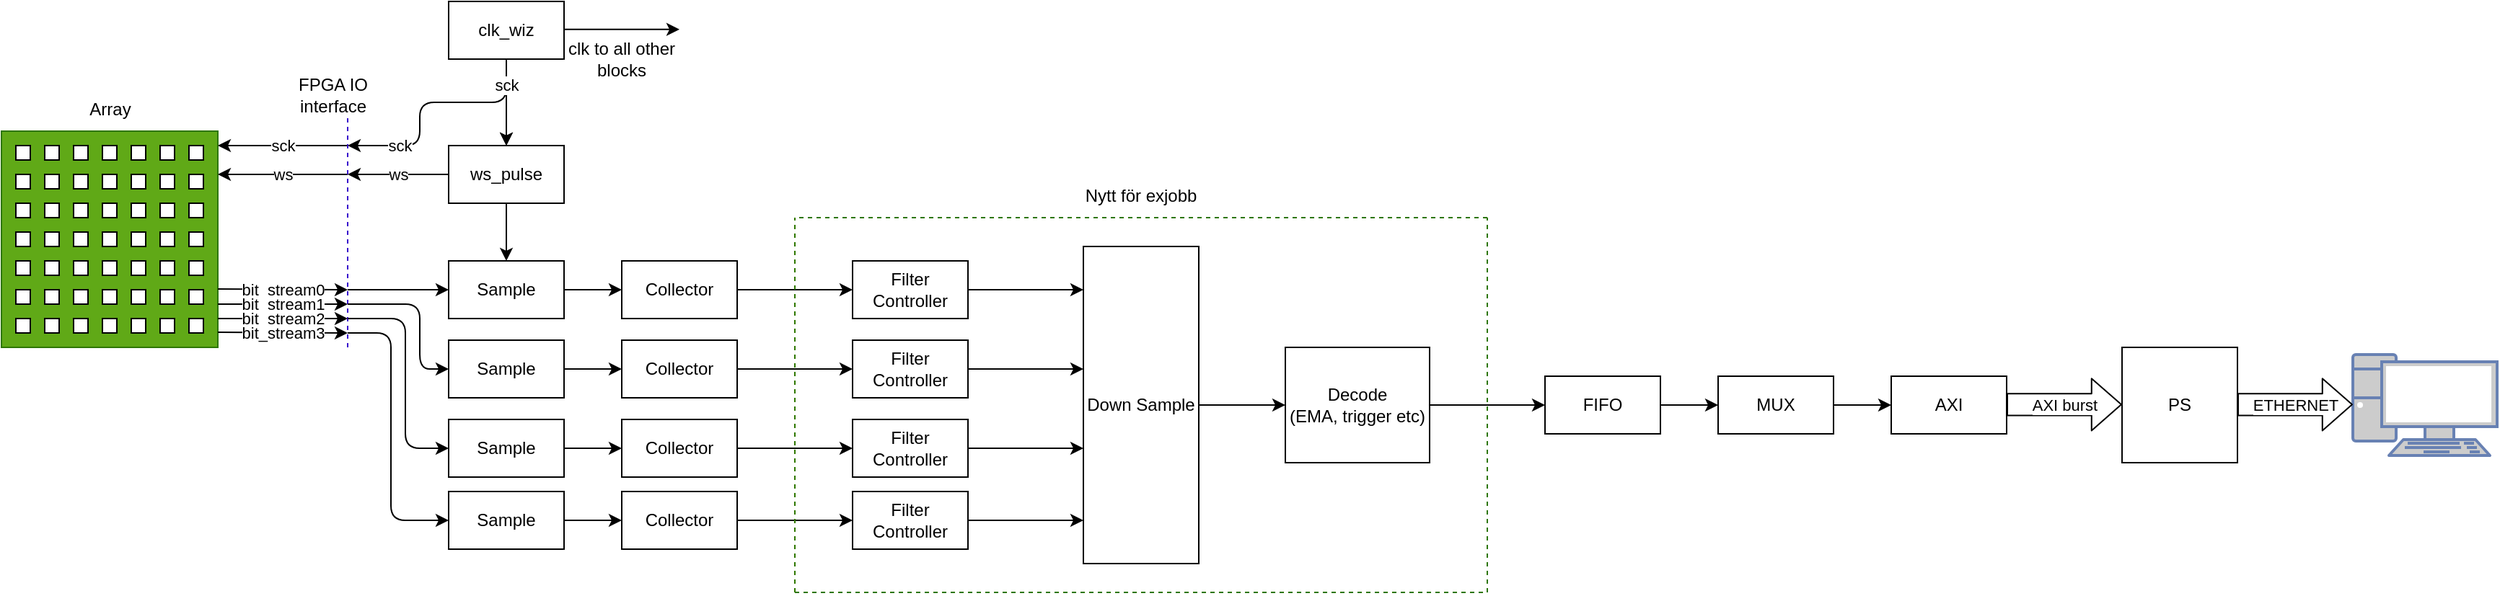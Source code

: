<mxfile>
    <diagram id="Bp7Bt8GyvJ3-QXCjFpAv" name="Page-1">
        <mxGraphModel dx="1068" dy="884" grid="1" gridSize="10" guides="1" tooltips="1" connect="1" arrows="1" fold="1" page="1" pageScale="1" pageWidth="1920" pageHeight="1200" math="0" shadow="0">
            <root>
                <mxCell id="0"/>
                <mxCell id="1" parent="0"/>
                <mxCell id="122" value="" style="fontColor=#0066CC;verticalAlign=top;verticalLabelPosition=bottom;labelPosition=center;align=center;html=1;outlineConnect=0;fillColor=#CCCCCC;strokeColor=#6881B3;gradientColor=none;gradientDirection=north;strokeWidth=2;shape=mxgraph.networks.pc;" parent="1" vertex="1">
                    <mxGeometry x="1750" y="365" width="100" height="70" as="geometry"/>
                </mxCell>
                <mxCell id="2" value="" style="rounded=0;whiteSpace=wrap;html=1;fillColor=#60a917;fontColor=#ffffff;strokeColor=#2D7600;" parent="1" vertex="1">
                    <mxGeometry x="120" y="210" width="150" height="150" as="geometry"/>
                </mxCell>
                <mxCell id="3" value="" style="rounded=0;whiteSpace=wrap;html=1;" parent="1" vertex="1">
                    <mxGeometry x="130" y="220" width="10" height="10" as="geometry"/>
                </mxCell>
                <mxCell id="4" value="" style="rounded=0;whiteSpace=wrap;html=1;" parent="1" vertex="1">
                    <mxGeometry x="150" y="220" width="10" height="10" as="geometry"/>
                </mxCell>
                <mxCell id="5" value="" style="rounded=0;whiteSpace=wrap;html=1;" parent="1" vertex="1">
                    <mxGeometry x="170" y="220" width="10" height="10" as="geometry"/>
                </mxCell>
                <mxCell id="6" value="" style="rounded=0;whiteSpace=wrap;html=1;" parent="1" vertex="1">
                    <mxGeometry x="190" y="220" width="10" height="10" as="geometry"/>
                </mxCell>
                <mxCell id="7" value="" style="rounded=0;whiteSpace=wrap;html=1;" parent="1" vertex="1">
                    <mxGeometry x="210" y="220" width="10" height="10" as="geometry"/>
                </mxCell>
                <mxCell id="8" value="" style="rounded=0;whiteSpace=wrap;html=1;" parent="1" vertex="1">
                    <mxGeometry x="230" y="220" width="10" height="10" as="geometry"/>
                </mxCell>
                <mxCell id="9" value="" style="rounded=0;whiteSpace=wrap;html=1;" parent="1" vertex="1">
                    <mxGeometry x="250" y="220" width="10" height="10" as="geometry"/>
                </mxCell>
                <mxCell id="18" value="" style="rounded=0;whiteSpace=wrap;html=1;" parent="1" vertex="1">
                    <mxGeometry x="130" y="240" width="10" height="10" as="geometry"/>
                </mxCell>
                <mxCell id="19" value="" style="rounded=0;whiteSpace=wrap;html=1;" parent="1" vertex="1">
                    <mxGeometry x="150" y="240" width="10" height="10" as="geometry"/>
                </mxCell>
                <mxCell id="20" value="" style="rounded=0;whiteSpace=wrap;html=1;" parent="1" vertex="1">
                    <mxGeometry x="170" y="240" width="10" height="10" as="geometry"/>
                </mxCell>
                <mxCell id="21" value="" style="rounded=0;whiteSpace=wrap;html=1;" parent="1" vertex="1">
                    <mxGeometry x="190" y="240" width="10" height="10" as="geometry"/>
                </mxCell>
                <mxCell id="22" value="" style="rounded=0;whiteSpace=wrap;html=1;" parent="1" vertex="1">
                    <mxGeometry x="210" y="240" width="10" height="10" as="geometry"/>
                </mxCell>
                <mxCell id="23" value="" style="rounded=0;whiteSpace=wrap;html=1;" parent="1" vertex="1">
                    <mxGeometry x="230" y="240" width="10" height="10" as="geometry"/>
                </mxCell>
                <mxCell id="24" value="" style="rounded=0;whiteSpace=wrap;html=1;" parent="1" vertex="1">
                    <mxGeometry x="250" y="240" width="10" height="10" as="geometry"/>
                </mxCell>
                <mxCell id="25" value="" style="rounded=0;whiteSpace=wrap;html=1;" parent="1" vertex="1">
                    <mxGeometry x="130" y="260" width="10" height="10" as="geometry"/>
                </mxCell>
                <mxCell id="26" value="" style="rounded=0;whiteSpace=wrap;html=1;" parent="1" vertex="1">
                    <mxGeometry x="150" y="260" width="10" height="10" as="geometry"/>
                </mxCell>
                <mxCell id="27" value="" style="rounded=0;whiteSpace=wrap;html=1;" parent="1" vertex="1">
                    <mxGeometry x="170" y="260" width="10" height="10" as="geometry"/>
                </mxCell>
                <mxCell id="28" value="" style="rounded=0;whiteSpace=wrap;html=1;" parent="1" vertex="1">
                    <mxGeometry x="190" y="260" width="10" height="10" as="geometry"/>
                </mxCell>
                <mxCell id="29" value="" style="rounded=0;whiteSpace=wrap;html=1;" parent="1" vertex="1">
                    <mxGeometry x="210" y="260" width="10" height="10" as="geometry"/>
                </mxCell>
                <mxCell id="30" value="" style="rounded=0;whiteSpace=wrap;html=1;" parent="1" vertex="1">
                    <mxGeometry x="230" y="260" width="10" height="10" as="geometry"/>
                </mxCell>
                <mxCell id="31" value="" style="rounded=0;whiteSpace=wrap;html=1;" parent="1" vertex="1">
                    <mxGeometry x="250" y="260" width="10" height="10" as="geometry"/>
                </mxCell>
                <mxCell id="32" value="" style="rounded=0;whiteSpace=wrap;html=1;" parent="1" vertex="1">
                    <mxGeometry x="130" y="280" width="10" height="10" as="geometry"/>
                </mxCell>
                <mxCell id="33" value="" style="rounded=0;whiteSpace=wrap;html=1;" parent="1" vertex="1">
                    <mxGeometry x="150" y="280" width="10" height="10" as="geometry"/>
                </mxCell>
                <mxCell id="34" value="" style="rounded=0;whiteSpace=wrap;html=1;" parent="1" vertex="1">
                    <mxGeometry x="170" y="280" width="10" height="10" as="geometry"/>
                </mxCell>
                <mxCell id="35" value="" style="rounded=0;whiteSpace=wrap;html=1;" parent="1" vertex="1">
                    <mxGeometry x="190" y="280" width="10" height="10" as="geometry"/>
                </mxCell>
                <mxCell id="36" value="" style="rounded=0;whiteSpace=wrap;html=1;" parent="1" vertex="1">
                    <mxGeometry x="210" y="280" width="10" height="10" as="geometry"/>
                </mxCell>
                <mxCell id="37" value="" style="rounded=0;whiteSpace=wrap;html=1;" parent="1" vertex="1">
                    <mxGeometry x="230" y="280" width="10" height="10" as="geometry"/>
                </mxCell>
                <mxCell id="38" value="" style="rounded=0;whiteSpace=wrap;html=1;" parent="1" vertex="1">
                    <mxGeometry x="250" y="280" width="10" height="10" as="geometry"/>
                </mxCell>
                <mxCell id="39" value="" style="rounded=0;whiteSpace=wrap;html=1;" parent="1" vertex="1">
                    <mxGeometry x="130" y="300" width="10" height="10" as="geometry"/>
                </mxCell>
                <mxCell id="40" value="" style="rounded=0;whiteSpace=wrap;html=1;" parent="1" vertex="1">
                    <mxGeometry x="150" y="300" width="10" height="10" as="geometry"/>
                </mxCell>
                <mxCell id="41" value="" style="rounded=0;whiteSpace=wrap;html=1;" parent="1" vertex="1">
                    <mxGeometry x="170" y="300" width="10" height="10" as="geometry"/>
                </mxCell>
                <mxCell id="42" value="" style="rounded=0;whiteSpace=wrap;html=1;" parent="1" vertex="1">
                    <mxGeometry x="190" y="300" width="10" height="10" as="geometry"/>
                </mxCell>
                <mxCell id="43" value="" style="rounded=0;whiteSpace=wrap;html=1;" parent="1" vertex="1">
                    <mxGeometry x="210" y="300" width="10" height="10" as="geometry"/>
                </mxCell>
                <mxCell id="44" value="" style="rounded=0;whiteSpace=wrap;html=1;" parent="1" vertex="1">
                    <mxGeometry x="230" y="300" width="10" height="10" as="geometry"/>
                </mxCell>
                <mxCell id="45" value="" style="rounded=0;whiteSpace=wrap;html=1;" parent="1" vertex="1">
                    <mxGeometry x="250" y="300" width="10" height="10" as="geometry"/>
                </mxCell>
                <mxCell id="46" value="" style="rounded=0;whiteSpace=wrap;html=1;" parent="1" vertex="1">
                    <mxGeometry x="130" y="320" width="10" height="10" as="geometry"/>
                </mxCell>
                <mxCell id="47" value="" style="rounded=0;whiteSpace=wrap;html=1;" parent="1" vertex="1">
                    <mxGeometry x="150" y="320" width="10" height="10" as="geometry"/>
                </mxCell>
                <mxCell id="48" value="" style="rounded=0;whiteSpace=wrap;html=1;" parent="1" vertex="1">
                    <mxGeometry x="170" y="320" width="10" height="10" as="geometry"/>
                </mxCell>
                <mxCell id="49" value="" style="rounded=0;whiteSpace=wrap;html=1;" parent="1" vertex="1">
                    <mxGeometry x="190" y="320" width="10" height="10" as="geometry"/>
                </mxCell>
                <mxCell id="50" value="" style="rounded=0;whiteSpace=wrap;html=1;" parent="1" vertex="1">
                    <mxGeometry x="210" y="320" width="10" height="10" as="geometry"/>
                </mxCell>
                <mxCell id="51" value="" style="rounded=0;whiteSpace=wrap;html=1;" parent="1" vertex="1">
                    <mxGeometry x="230" y="320" width="10" height="10" as="geometry"/>
                </mxCell>
                <mxCell id="52" value="" style="rounded=0;whiteSpace=wrap;html=1;" parent="1" vertex="1">
                    <mxGeometry x="250" y="320" width="10" height="10" as="geometry"/>
                </mxCell>
                <mxCell id="53" value="" style="rounded=0;whiteSpace=wrap;html=1;" parent="1" vertex="1">
                    <mxGeometry x="130" y="340" width="10" height="10" as="geometry"/>
                </mxCell>
                <mxCell id="54" value="" style="rounded=0;whiteSpace=wrap;html=1;" parent="1" vertex="1">
                    <mxGeometry x="150" y="340" width="10" height="10" as="geometry"/>
                </mxCell>
                <mxCell id="55" value="" style="rounded=0;whiteSpace=wrap;html=1;" parent="1" vertex="1">
                    <mxGeometry x="170" y="340" width="10" height="10" as="geometry"/>
                </mxCell>
                <mxCell id="56" value="" style="rounded=0;whiteSpace=wrap;html=1;" parent="1" vertex="1">
                    <mxGeometry x="190" y="340" width="10" height="10" as="geometry"/>
                </mxCell>
                <mxCell id="57" value="" style="rounded=0;whiteSpace=wrap;html=1;" parent="1" vertex="1">
                    <mxGeometry x="210" y="340" width="10" height="10" as="geometry"/>
                </mxCell>
                <mxCell id="58" value="" style="rounded=0;whiteSpace=wrap;html=1;" parent="1" vertex="1">
                    <mxGeometry x="230" y="340" width="10" height="10" as="geometry"/>
                </mxCell>
                <mxCell id="59" value="" style="rounded=0;whiteSpace=wrap;html=1;" parent="1" vertex="1">
                    <mxGeometry x="250" y="340" width="10" height="10" as="geometry"/>
                </mxCell>
                <mxCell id="60" value="Array" style="text;html=1;align=center;verticalAlign=middle;resizable=0;points=[];autosize=1;strokeColor=none;fillColor=none;" parent="1" vertex="1">
                    <mxGeometry x="170" y="180" width="50" height="30" as="geometry"/>
                </mxCell>
                <mxCell id="64" value="bit_stream0" style="endArrow=classic;html=1;entryX=0;entryY=0;entryDx=0;entryDy=0;entryPerimeter=0;" parent="1" target="86" edge="1">
                    <mxGeometry width="50" height="50" relative="1" as="geometry">
                        <mxPoint x="270" y="319.52" as="sourcePoint"/>
                        <mxPoint x="350" y="319.52" as="targetPoint"/>
                    </mxGeometry>
                </mxCell>
                <mxCell id="66" value="ws" style="endArrow=classic;html=1;" parent="1" edge="1">
                    <mxGeometry width="50" height="50" relative="1" as="geometry">
                        <mxPoint x="360" y="240" as="sourcePoint"/>
                        <mxPoint x="270" y="240" as="targetPoint"/>
                    </mxGeometry>
                </mxCell>
                <mxCell id="68" value="sck" style="endArrow=classic;html=1;" parent="1" edge="1">
                    <mxGeometry width="50" height="50" relative="1" as="geometry">
                        <mxPoint x="360" y="220" as="sourcePoint"/>
                        <mxPoint x="270" y="220" as="targetPoint"/>
                    </mxGeometry>
                </mxCell>
                <mxCell id="69" value="bit_stream1" style="endArrow=classic;html=1;entryX=0;entryY=0;entryDx=0;entryDy=0;entryPerimeter=0;" parent="1" target="151" edge="1">
                    <mxGeometry width="50" height="50" relative="1" as="geometry">
                        <mxPoint x="270" y="330" as="sourcePoint"/>
                        <mxPoint x="350" y="330" as="targetPoint"/>
                    </mxGeometry>
                </mxCell>
                <mxCell id="71" value="bit_stream2" style="endArrow=classic;html=1;entryX=0;entryY=0;entryDx=0;entryDy=0;entryPerimeter=0;" parent="1" target="152" edge="1">
                    <mxGeometry width="50" height="50" relative="1" as="geometry">
                        <mxPoint x="270" y="340" as="sourcePoint"/>
                        <mxPoint x="350" y="340" as="targetPoint"/>
                        <mxPoint as="offset"/>
                    </mxGeometry>
                </mxCell>
                <mxCell id="70" value="bit_stream3" style="endArrow=classic;html=1;entryX=0;entryY=0;entryDx=0;entryDy=0;entryPerimeter=0;" parent="1" target="153" edge="1">
                    <mxGeometry width="50" height="50" relative="1" as="geometry">
                        <mxPoint x="270" y="349.52" as="sourcePoint"/>
                        <mxPoint x="350" y="349.52" as="targetPoint"/>
                    </mxGeometry>
                </mxCell>
                <mxCell id="72" value="" style="endArrow=none;dashed=1;html=1;fillColor=#6a00ff;strokeColor=#3700CC;" parent="1" edge="1">
                    <mxGeometry width="50" height="50" relative="1" as="geometry">
                        <mxPoint x="360" y="360" as="sourcePoint"/>
                        <mxPoint x="360" y="200" as="targetPoint"/>
                    </mxGeometry>
                </mxCell>
                <mxCell id="73" value="FPGA IO interface" style="text;html=1;align=center;verticalAlign=middle;whiteSpace=wrap;rounded=0;" parent="1" vertex="1">
                    <mxGeometry x="320" y="170" width="60" height="30" as="geometry"/>
                </mxCell>
                <mxCell id="78" style="edgeStyle=none;html=1;entryX=0.5;entryY=0;entryDx=0;entryDy=0;" parent="1" source="74" target="75" edge="1">
                    <mxGeometry relative="1" as="geometry"/>
                </mxCell>
                <mxCell id="79" value="" style="edgeStyle=none;html=1;" parent="1" source="74" target="75" edge="1">
                    <mxGeometry relative="1" as="geometry"/>
                </mxCell>
                <mxCell id="74" value="clk_wiz" style="rounded=0;whiteSpace=wrap;html=1;" parent="1" vertex="1">
                    <mxGeometry x="430" y="120" width="80" height="40" as="geometry"/>
                </mxCell>
                <mxCell id="98" style="edgeStyle=none;html=1;entryX=0.5;entryY=0;entryDx=0;entryDy=0;" parent="1" source="75" target="85" edge="1">
                    <mxGeometry relative="1" as="geometry"/>
                </mxCell>
                <mxCell id="75" value="ws_pulse" style="rounded=0;whiteSpace=wrap;html=1;" parent="1" vertex="1">
                    <mxGeometry x="430" y="220" width="80" height="40" as="geometry"/>
                </mxCell>
                <mxCell id="77" value="ws" style="endArrow=classic;html=1;" parent="1" edge="1">
                    <mxGeometry width="50" height="50" relative="1" as="geometry">
                        <mxPoint x="430" y="240" as="sourcePoint"/>
                        <mxPoint x="360" y="240" as="targetPoint"/>
                    </mxGeometry>
                </mxCell>
                <mxCell id="80" value="sck" style="edgeStyle=none;html=1;" parent="1" source="74" edge="1">
                    <mxGeometry x="-0.789" relative="1" as="geometry">
                        <mxPoint x="360" y="220" as="targetPoint"/>
                        <Array as="points">
                            <mxPoint x="470" y="190"/>
                            <mxPoint x="410" y="190"/>
                            <mxPoint x="410" y="220"/>
                        </Array>
                        <mxPoint as="offset"/>
                    </mxGeometry>
                </mxCell>
                <mxCell id="81" value="sck" style="edgeLabel;html=1;align=center;verticalAlign=middle;resizable=0;points=[];" parent="80" vertex="1" connectable="0">
                    <mxGeometry x="0.579" relative="1" as="geometry">
                        <mxPoint as="offset"/>
                    </mxGeometry>
                </mxCell>
                <mxCell id="83" value="" style="endArrow=classic;html=1;" parent="1" edge="1">
                    <mxGeometry width="50" height="50" relative="1" as="geometry">
                        <mxPoint x="510" y="139.43" as="sourcePoint"/>
                        <mxPoint x="590" y="139.43" as="targetPoint"/>
                    </mxGeometry>
                </mxCell>
                <mxCell id="84" value="clk to all other blocks" style="text;html=1;align=center;verticalAlign=middle;whiteSpace=wrap;rounded=0;" parent="1" vertex="1">
                    <mxGeometry x="510" y="140" width="80" height="40" as="geometry"/>
                </mxCell>
                <mxCell id="123" style="edgeStyle=none;html=1;entryX=0;entryY=0.5;entryDx=0;entryDy=0;" parent="1" source="85" target="107" edge="1">
                    <mxGeometry relative="1" as="geometry"/>
                </mxCell>
                <mxCell id="85" value="Sample" style="rounded=0;whiteSpace=wrap;html=1;" parent="1" vertex="1">
                    <mxGeometry x="430" y="300" width="80" height="40" as="geometry"/>
                </mxCell>
                <mxCell id="86" value="" style="endArrow=classic;html=1;" parent="1" edge="1">
                    <mxGeometry width="50" height="50" relative="1" as="geometry">
                        <mxPoint x="360" y="320" as="sourcePoint"/>
                        <mxPoint x="430" y="320" as="targetPoint"/>
                    </mxGeometry>
                </mxCell>
                <mxCell id="124" value="" style="edgeStyle=none;html=1;" parent="1" source="107" target="108" edge="1">
                    <mxGeometry relative="1" as="geometry"/>
                </mxCell>
                <mxCell id="107" value="Collector" style="rounded=0;whiteSpace=wrap;html=1;" parent="1" vertex="1">
                    <mxGeometry x="550" y="300" width="80" height="40" as="geometry"/>
                </mxCell>
                <mxCell id="125" value="" style="edgeStyle=none;html=1;" parent="1" source="108" edge="1">
                    <mxGeometry relative="1" as="geometry">
                        <mxPoint x="870" y="320" as="targetPoint"/>
                    </mxGeometry>
                </mxCell>
                <mxCell id="108" value="Filter Controller" style="rounded=0;whiteSpace=wrap;html=1;" parent="1" vertex="1">
                    <mxGeometry x="710" y="300" width="80" height="40" as="geometry"/>
                </mxCell>
                <mxCell id="126" value="" style="edgeStyle=none;html=1;" parent="1" source="109" target="110" edge="1">
                    <mxGeometry relative="1" as="geometry"/>
                </mxCell>
                <mxCell id="109" value="Down Sample" style="rounded=0;whiteSpace=wrap;html=1;" parent="1" vertex="1">
                    <mxGeometry x="870" y="290" width="80" height="220" as="geometry"/>
                </mxCell>
                <mxCell id="127" value="" style="edgeStyle=none;html=1;" parent="1" source="110" target="111" edge="1">
                    <mxGeometry relative="1" as="geometry"/>
                </mxCell>
                <mxCell id="110" value="Decode&lt;div&gt;(EMA, trigger etc)&lt;/div&gt;" style="rounded=0;whiteSpace=wrap;html=1;" parent="1" vertex="1">
                    <mxGeometry x="1010" y="360" width="100" height="80" as="geometry"/>
                </mxCell>
                <mxCell id="128" value="" style="edgeStyle=none;html=1;" parent="1" source="111" target="112" edge="1">
                    <mxGeometry relative="1" as="geometry"/>
                </mxCell>
                <mxCell id="111" value="FIFO" style="rounded=0;whiteSpace=wrap;html=1;" parent="1" vertex="1">
                    <mxGeometry x="1190" y="380" width="80" height="40" as="geometry"/>
                </mxCell>
                <mxCell id="129" value="" style="edgeStyle=none;html=1;" parent="1" source="112" target="113" edge="1">
                    <mxGeometry relative="1" as="geometry"/>
                </mxCell>
                <mxCell id="112" value="MUX" style="rounded=0;whiteSpace=wrap;html=1;" parent="1" vertex="1">
                    <mxGeometry x="1310" y="380" width="80" height="40" as="geometry"/>
                </mxCell>
                <mxCell id="113" value="AXI" style="rounded=0;whiteSpace=wrap;html=1;" parent="1" vertex="1">
                    <mxGeometry x="1430" y="380" width="80" height="40" as="geometry"/>
                </mxCell>
                <mxCell id="115" value="PS" style="rounded=0;whiteSpace=wrap;html=1;" parent="1" vertex="1">
                    <mxGeometry x="1590" y="360" width="80" height="80" as="geometry"/>
                </mxCell>
                <mxCell id="117" value="ETHERNET" style="shape=flexArrow;endArrow=classic;html=1;exitX=1;exitY=0.5;exitDx=0;exitDy=0;width=15.161;endSize=6.539;" parent="1" edge="1">
                    <mxGeometry width="50" height="50" relative="1" as="geometry">
                        <mxPoint x="1670" y="399.68" as="sourcePoint"/>
                        <mxPoint x="1750" y="399.68" as="targetPoint"/>
                    </mxGeometry>
                </mxCell>
                <mxCell id="120" value="AXI burst" style="shape=flexArrow;endArrow=classic;html=1;exitX=1;exitY=0.5;exitDx=0;exitDy=0;width=15.161;endSize=6.539;" parent="1" edge="1">
                    <mxGeometry width="50" height="50" relative="1" as="geometry">
                        <mxPoint x="1510" y="399.68" as="sourcePoint"/>
                        <mxPoint x="1590" y="399.68" as="targetPoint"/>
                    </mxGeometry>
                </mxCell>
                <mxCell id="132" value="" style="edgeStyle=none;html=1;" parent="1" source="133" edge="1">
                    <mxGeometry relative="1" as="geometry">
                        <mxPoint x="870" y="375" as="targetPoint"/>
                    </mxGeometry>
                </mxCell>
                <mxCell id="133" value="Filter Controller" style="rounded=0;whiteSpace=wrap;html=1;" parent="1" vertex="1">
                    <mxGeometry x="710" y="355" width="80" height="40" as="geometry"/>
                </mxCell>
                <mxCell id="134" value="" style="edgeStyle=none;html=1;" parent="1" source="135" edge="1">
                    <mxGeometry relative="1" as="geometry">
                        <mxPoint x="870" y="430" as="targetPoint"/>
                    </mxGeometry>
                </mxCell>
                <mxCell id="135" value="Filter Controller" style="rounded=0;whiteSpace=wrap;html=1;" parent="1" vertex="1">
                    <mxGeometry x="710" y="410" width="80" height="40" as="geometry"/>
                </mxCell>
                <mxCell id="136" value="" style="edgeStyle=none;html=1;" parent="1" source="137" edge="1">
                    <mxGeometry relative="1" as="geometry">
                        <mxPoint x="870" y="480" as="targetPoint"/>
                    </mxGeometry>
                </mxCell>
                <mxCell id="137" value="Filter Controller" style="rounded=0;whiteSpace=wrap;html=1;" parent="1" vertex="1">
                    <mxGeometry x="710" y="460" width="80" height="40" as="geometry"/>
                </mxCell>
                <mxCell id="139" style="edgeStyle=none;html=1;entryX=0;entryY=0.5;entryDx=0;entryDy=0;" parent="1" source="140" target="142" edge="1">
                    <mxGeometry relative="1" as="geometry"/>
                </mxCell>
                <mxCell id="140" value="Sample" style="rounded=0;whiteSpace=wrap;html=1;" parent="1" vertex="1">
                    <mxGeometry x="430" y="355" width="80" height="40" as="geometry"/>
                </mxCell>
                <mxCell id="141" value="" style="edgeStyle=none;html=1;" parent="1" source="142" edge="1">
                    <mxGeometry relative="1" as="geometry">
                        <mxPoint x="710" y="375" as="targetPoint"/>
                    </mxGeometry>
                </mxCell>
                <mxCell id="142" value="Collector" style="rounded=0;whiteSpace=wrap;html=1;" parent="1" vertex="1">
                    <mxGeometry x="550" y="355" width="80" height="40" as="geometry"/>
                </mxCell>
                <mxCell id="143" style="edgeStyle=none;html=1;entryX=0;entryY=0.5;entryDx=0;entryDy=0;" parent="1" source="144" target="146" edge="1">
                    <mxGeometry relative="1" as="geometry"/>
                </mxCell>
                <mxCell id="144" value="Sample" style="rounded=0;whiteSpace=wrap;html=1;" parent="1" vertex="1">
                    <mxGeometry x="430" y="410" width="80" height="40" as="geometry"/>
                </mxCell>
                <mxCell id="145" value="" style="edgeStyle=none;html=1;" parent="1" source="146" edge="1">
                    <mxGeometry relative="1" as="geometry">
                        <mxPoint x="710" y="430" as="targetPoint"/>
                    </mxGeometry>
                </mxCell>
                <mxCell id="146" value="Collector" style="rounded=0;whiteSpace=wrap;html=1;" parent="1" vertex="1">
                    <mxGeometry x="550" y="410" width="80" height="40" as="geometry"/>
                </mxCell>
                <mxCell id="147" style="edgeStyle=none;html=1;entryX=0;entryY=0.5;entryDx=0;entryDy=0;" parent="1" source="148" target="150" edge="1">
                    <mxGeometry relative="1" as="geometry"/>
                </mxCell>
                <mxCell id="148" value="Sample" style="rounded=0;whiteSpace=wrap;html=1;" parent="1" vertex="1">
                    <mxGeometry x="430" y="460" width="80" height="40" as="geometry"/>
                </mxCell>
                <mxCell id="149" value="" style="edgeStyle=none;html=1;" parent="1" source="150" edge="1">
                    <mxGeometry relative="1" as="geometry">
                        <mxPoint x="710" y="480" as="targetPoint"/>
                    </mxGeometry>
                </mxCell>
                <mxCell id="150" value="Collector" style="rounded=0;whiteSpace=wrap;html=1;" parent="1" vertex="1">
                    <mxGeometry x="550" y="460" width="80" height="40" as="geometry"/>
                </mxCell>
                <mxCell id="151" value="" style="endArrow=classic;html=1;entryX=0;entryY=0.5;entryDx=0;entryDy=0;" parent="1" target="140" edge="1">
                    <mxGeometry width="50" height="50" relative="1" as="geometry">
                        <mxPoint x="360" y="330" as="sourcePoint"/>
                        <mxPoint x="430" y="330" as="targetPoint"/>
                        <Array as="points">
                            <mxPoint x="410" y="330"/>
                            <mxPoint x="410" y="375"/>
                        </Array>
                    </mxGeometry>
                </mxCell>
                <mxCell id="152" value="" style="endArrow=classic;html=1;entryX=0;entryY=0.5;entryDx=0;entryDy=0;" parent="1" target="144" edge="1">
                    <mxGeometry width="50" height="50" relative="1" as="geometry">
                        <mxPoint x="360" y="340" as="sourcePoint"/>
                        <mxPoint x="430" y="340" as="targetPoint"/>
                        <Array as="points">
                            <mxPoint x="400" y="340"/>
                            <mxPoint x="400" y="430"/>
                        </Array>
                    </mxGeometry>
                </mxCell>
                <mxCell id="153" value="" style="endArrow=classic;html=1;entryX=0;entryY=0.5;entryDx=0;entryDy=0;" parent="1" target="148" edge="1">
                    <mxGeometry width="50" height="50" relative="1" as="geometry">
                        <mxPoint x="360" y="350" as="sourcePoint"/>
                        <mxPoint x="430" y="350" as="targetPoint"/>
                        <Array as="points">
                            <mxPoint x="390" y="350"/>
                            <mxPoint x="390" y="480"/>
                        </Array>
                    </mxGeometry>
                </mxCell>
                <mxCell id="154" value="" style="endArrow=none;dashed=1;html=1;fillColor=#60a917;strokeColor=#2D7600;" parent="1" edge="1">
                    <mxGeometry width="50" height="50" relative="1" as="geometry">
                        <mxPoint x="670" y="530" as="sourcePoint"/>
                        <mxPoint x="670" y="270" as="targetPoint"/>
                    </mxGeometry>
                </mxCell>
                <mxCell id="155" value="" style="endArrow=none;dashed=1;html=1;fillColor=#60a917;strokeColor=#2D7600;" parent="1" edge="1">
                    <mxGeometry width="50" height="50" relative="1" as="geometry">
                        <mxPoint x="1150" y="530" as="sourcePoint"/>
                        <mxPoint x="1150" y="270" as="targetPoint"/>
                    </mxGeometry>
                </mxCell>
                <mxCell id="156" value="Nytt för exjobb" style="text;html=1;align=center;verticalAlign=middle;whiteSpace=wrap;rounded=0;" parent="1" vertex="1">
                    <mxGeometry x="825" y="240" width="170" height="30" as="geometry"/>
                </mxCell>
                <mxCell id="158" value="" style="endArrow=none;dashed=1;html=1;fillColor=#60a917;strokeColor=#2D7600;" parent="1" edge="1">
                    <mxGeometry width="50" height="50" relative="1" as="geometry">
                        <mxPoint x="670" y="530" as="sourcePoint"/>
                        <mxPoint x="1150" y="530" as="targetPoint"/>
                    </mxGeometry>
                </mxCell>
                <mxCell id="159" value="" style="endArrow=none;dashed=1;html=1;fillColor=#60a917;strokeColor=#2D7600;" parent="1" edge="1">
                    <mxGeometry width="50" height="50" relative="1" as="geometry">
                        <mxPoint x="1150" y="270" as="sourcePoint"/>
                        <mxPoint x="670" y="270" as="targetPoint"/>
                    </mxGeometry>
                </mxCell>
            </root>
        </mxGraphModel>
    </diagram>
</mxfile>
